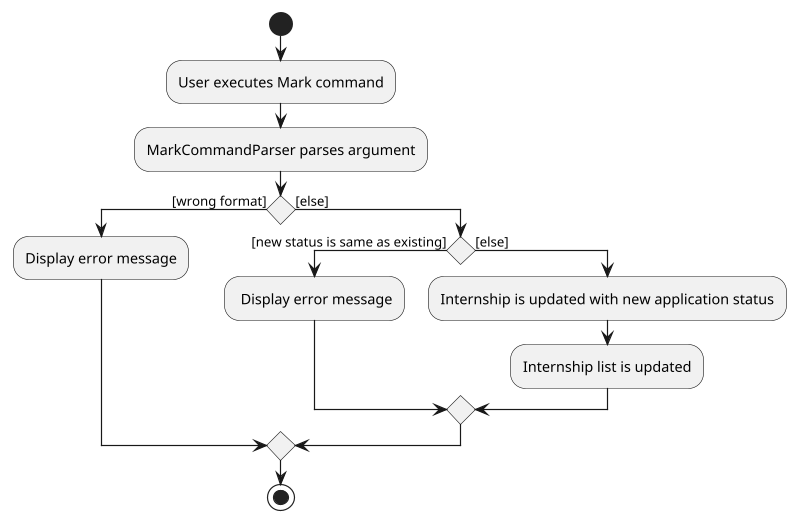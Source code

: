 @startuml
scale 1.2
start
:User executes Mark command;
:MarkCommandParser parses argument;
if () then ([wrong format])
    :Display error message;
else ([else])
    if () then ([new status is same as existing])
        : Display error message;
    else ([else])
        :Internship is updated with new application status;
        :Internship list is updated;
    endif
endif
stop
@enduml
